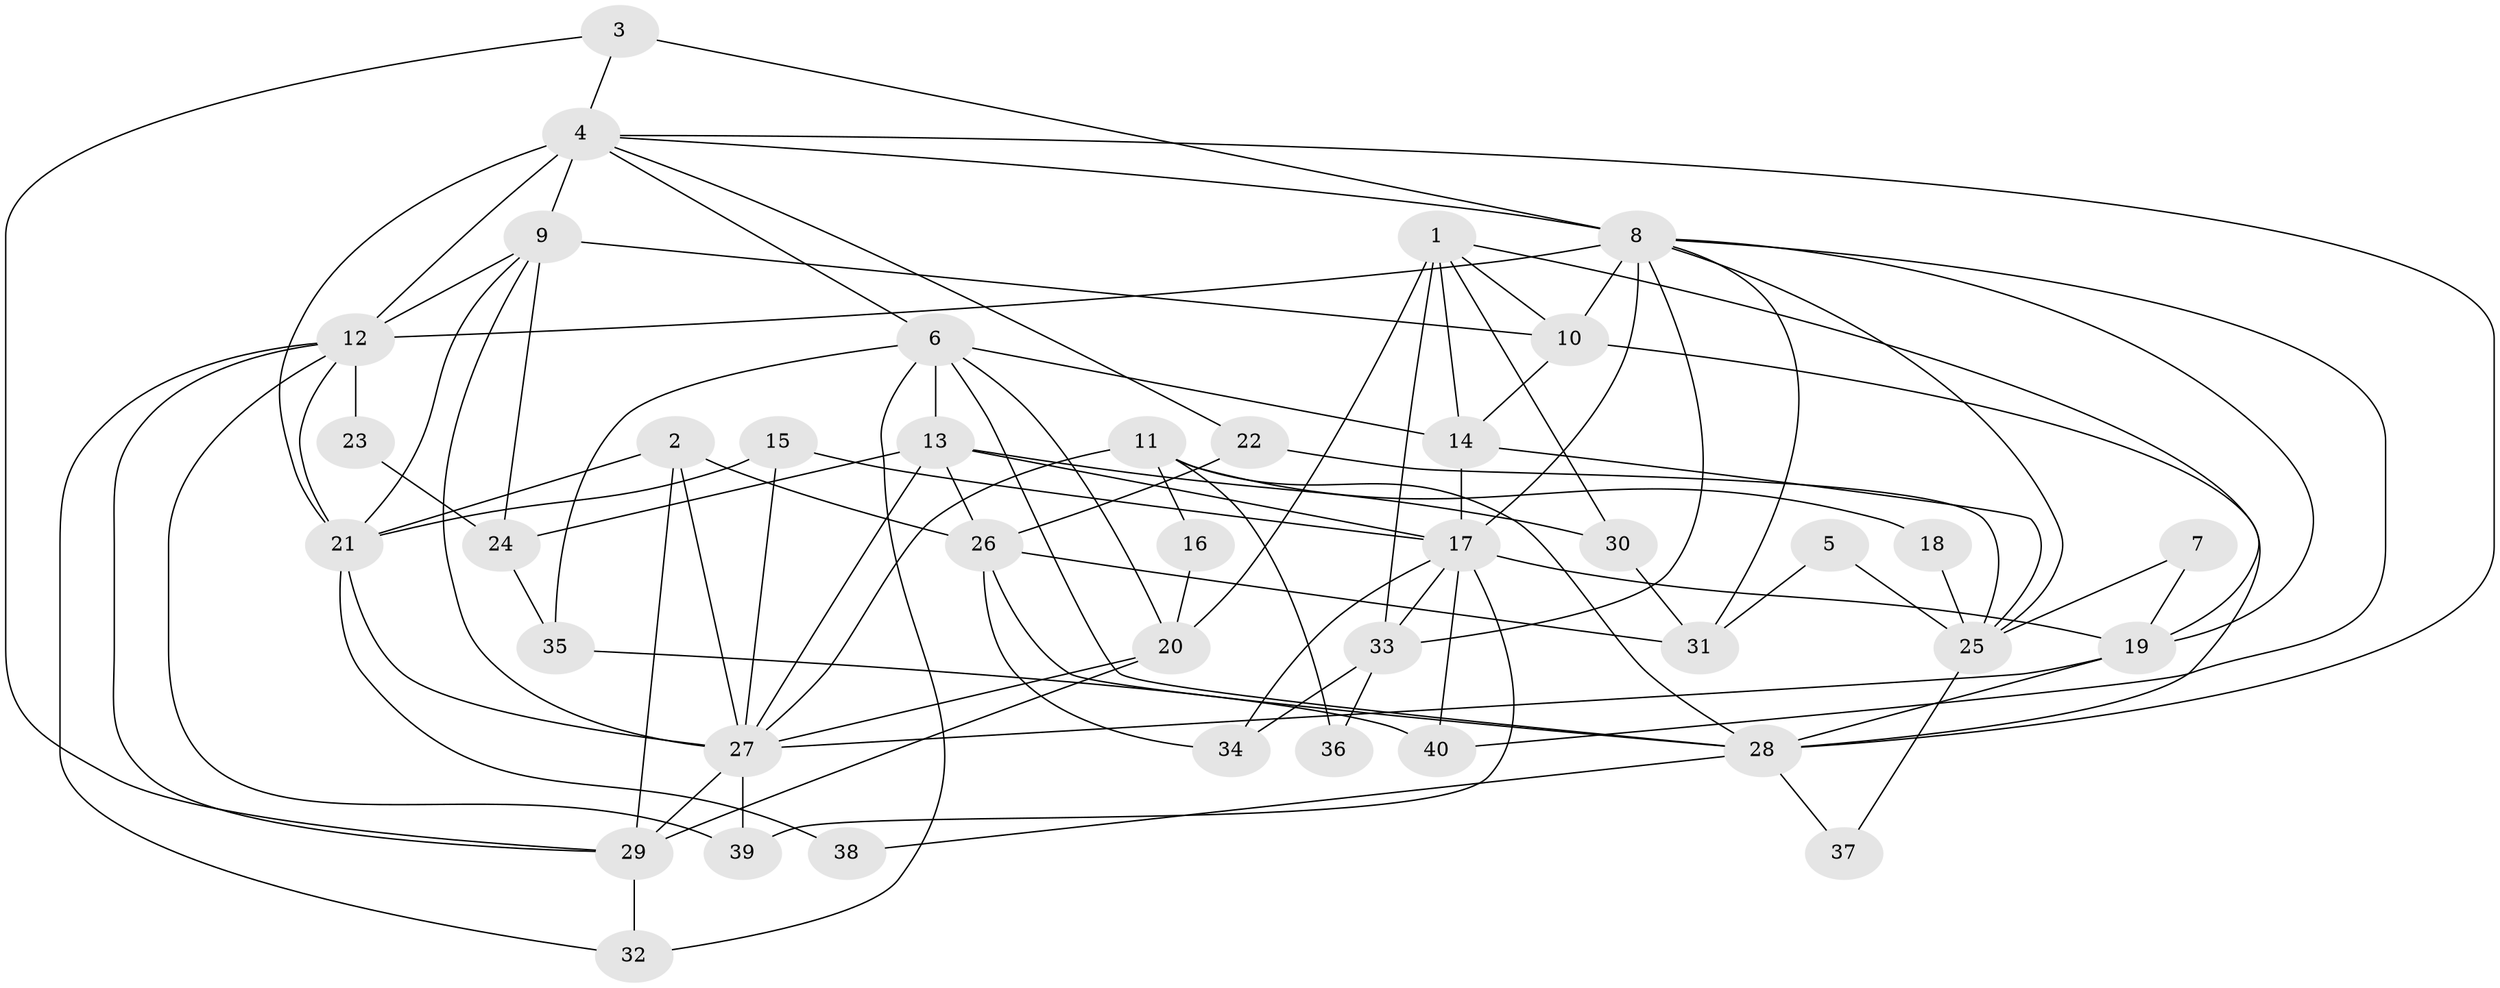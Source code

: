 // original degree distribution, {3: 0.2911392405063291, 4: 0.25316455696202533, 2: 0.12658227848101267, 7: 0.02531645569620253, 5: 0.16455696202531644, 6: 0.12658227848101267, 8: 0.012658227848101266}
// Generated by graph-tools (version 1.1) at 2025/50/03/04/25 22:50:51]
// undirected, 40 vertices, 95 edges
graph export_dot {
  node [color=gray90,style=filled];
  1;
  2;
  3;
  4;
  5;
  6;
  7;
  8;
  9;
  10;
  11;
  12;
  13;
  14;
  15;
  16;
  17;
  18;
  19;
  20;
  21;
  22;
  23;
  24;
  25;
  26;
  27;
  28;
  29;
  30;
  31;
  32;
  33;
  34;
  35;
  36;
  37;
  38;
  39;
  40;
  1 -- 10 [weight=1.0];
  1 -- 14 [weight=1.0];
  1 -- 19 [weight=1.0];
  1 -- 20 [weight=2.0];
  1 -- 30 [weight=1.0];
  1 -- 33 [weight=1.0];
  2 -- 21 [weight=3.0];
  2 -- 26 [weight=2.0];
  2 -- 27 [weight=2.0];
  2 -- 29 [weight=1.0];
  3 -- 4 [weight=1.0];
  3 -- 8 [weight=2.0];
  3 -- 29 [weight=1.0];
  4 -- 6 [weight=1.0];
  4 -- 8 [weight=1.0];
  4 -- 9 [weight=2.0];
  4 -- 12 [weight=2.0];
  4 -- 21 [weight=1.0];
  4 -- 22 [weight=1.0];
  4 -- 28 [weight=1.0];
  5 -- 25 [weight=1.0];
  5 -- 31 [weight=1.0];
  6 -- 13 [weight=1.0];
  6 -- 14 [weight=1.0];
  6 -- 20 [weight=1.0];
  6 -- 28 [weight=1.0];
  6 -- 32 [weight=1.0];
  6 -- 35 [weight=1.0];
  7 -- 19 [weight=1.0];
  7 -- 25 [weight=1.0];
  8 -- 10 [weight=1.0];
  8 -- 12 [weight=2.0];
  8 -- 17 [weight=1.0];
  8 -- 19 [weight=1.0];
  8 -- 25 [weight=1.0];
  8 -- 31 [weight=1.0];
  8 -- 33 [weight=1.0];
  8 -- 40 [weight=1.0];
  9 -- 10 [weight=1.0];
  9 -- 12 [weight=1.0];
  9 -- 21 [weight=1.0];
  9 -- 24 [weight=2.0];
  9 -- 27 [weight=1.0];
  10 -- 14 [weight=1.0];
  10 -- 28 [weight=1.0];
  11 -- 16 [weight=1.0];
  11 -- 18 [weight=1.0];
  11 -- 27 [weight=2.0];
  11 -- 28 [weight=1.0];
  11 -- 36 [weight=1.0];
  12 -- 21 [weight=1.0];
  12 -- 23 [weight=1.0];
  12 -- 29 [weight=1.0];
  12 -- 32 [weight=1.0];
  12 -- 39 [weight=1.0];
  13 -- 17 [weight=1.0];
  13 -- 24 [weight=1.0];
  13 -- 26 [weight=1.0];
  13 -- 27 [weight=1.0];
  13 -- 30 [weight=1.0];
  14 -- 17 [weight=1.0];
  14 -- 25 [weight=1.0];
  15 -- 17 [weight=1.0];
  15 -- 21 [weight=1.0];
  15 -- 27 [weight=1.0];
  16 -- 20 [weight=1.0];
  17 -- 19 [weight=1.0];
  17 -- 33 [weight=1.0];
  17 -- 34 [weight=2.0];
  17 -- 39 [weight=1.0];
  17 -- 40 [weight=2.0];
  18 -- 25 [weight=2.0];
  19 -- 27 [weight=1.0];
  19 -- 28 [weight=1.0];
  20 -- 27 [weight=1.0];
  20 -- 29 [weight=1.0];
  21 -- 27 [weight=1.0];
  21 -- 38 [weight=1.0];
  22 -- 25 [weight=1.0];
  22 -- 26 [weight=1.0];
  23 -- 24 [weight=1.0];
  24 -- 35 [weight=1.0];
  25 -- 37 [weight=1.0];
  26 -- 28 [weight=1.0];
  26 -- 31 [weight=1.0];
  26 -- 34 [weight=1.0];
  27 -- 29 [weight=1.0];
  27 -- 39 [weight=1.0];
  28 -- 37 [weight=1.0];
  28 -- 38 [weight=1.0];
  29 -- 32 [weight=1.0];
  30 -- 31 [weight=1.0];
  33 -- 34 [weight=1.0];
  33 -- 36 [weight=1.0];
  35 -- 40 [weight=1.0];
}
